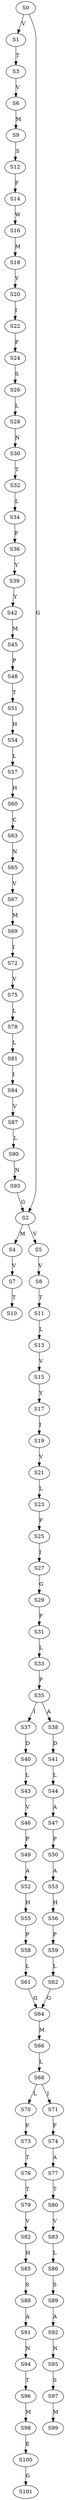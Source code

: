 strict digraph  {
	S0 -> S1 [ label = V ];
	S0 -> S2 [ label = G ];
	S1 -> S3 [ label = T ];
	S2 -> S4 [ label = M ];
	S2 -> S5 [ label = V ];
	S3 -> S6 [ label = V ];
	S4 -> S7 [ label = V ];
	S5 -> S8 [ label = V ];
	S6 -> S9 [ label = M ];
	S7 -> S10 [ label = T ];
	S8 -> S11 [ label = T ];
	S9 -> S12 [ label = S ];
	S11 -> S13 [ label = L ];
	S12 -> S14 [ label = F ];
	S13 -> S15 [ label = V ];
	S14 -> S16 [ label = W ];
	S15 -> S17 [ label = Y ];
	S16 -> S18 [ label = M ];
	S17 -> S19 [ label = I ];
	S18 -> S20 [ label = Y ];
	S19 -> S21 [ label = V ];
	S20 -> S22 [ label = I ];
	S21 -> S23 [ label = L ];
	S22 -> S24 [ label = F ];
	S23 -> S25 [ label = F ];
	S24 -> S26 [ label = S ];
	S25 -> S27 [ label = I ];
	S26 -> S28 [ label = L ];
	S27 -> S29 [ label = G ];
	S28 -> S30 [ label = N ];
	S29 -> S31 [ label = F ];
	S30 -> S32 [ label = T ];
	S31 -> S33 [ label = L ];
	S32 -> S34 [ label = L ];
	S33 -> S35 [ label = P ];
	S34 -> S36 [ label = F ];
	S35 -> S37 [ label = I ];
	S35 -> S38 [ label = A ];
	S36 -> S39 [ label = Y ];
	S37 -> S40 [ label = D ];
	S38 -> S41 [ label = D ];
	S39 -> S42 [ label = Y ];
	S40 -> S43 [ label = L ];
	S41 -> S44 [ label = L ];
	S42 -> S45 [ label = M ];
	S43 -> S46 [ label = V ];
	S44 -> S47 [ label = A ];
	S45 -> S48 [ label = P ];
	S46 -> S49 [ label = P ];
	S47 -> S50 [ label = P ];
	S48 -> S51 [ label = T ];
	S49 -> S52 [ label = A ];
	S50 -> S53 [ label = A ];
	S51 -> S54 [ label = H ];
	S52 -> S55 [ label = H ];
	S53 -> S56 [ label = H ];
	S54 -> S57 [ label = L ];
	S55 -> S58 [ label = P ];
	S56 -> S59 [ label = P ];
	S57 -> S60 [ label = H ];
	S58 -> S61 [ label = L ];
	S59 -> S62 [ label = L ];
	S60 -> S63 [ label = C ];
	S61 -> S64 [ label = G ];
	S62 -> S64 [ label = G ];
	S63 -> S65 [ label = N ];
	S64 -> S66 [ label = M ];
	S65 -> S67 [ label = V ];
	S66 -> S68 [ label = L ];
	S67 -> S69 [ label = M ];
	S68 -> S70 [ label = L ];
	S68 -> S71 [ label = I ];
	S69 -> S72 [ label = I ];
	S70 -> S73 [ label = F ];
	S71 -> S74 [ label = F ];
	S72 -> S75 [ label = V ];
	S73 -> S76 [ label = T ];
	S74 -> S77 [ label = A ];
	S75 -> S78 [ label = L ];
	S76 -> S79 [ label = T ];
	S77 -> S80 [ label = T ];
	S78 -> S81 [ label = L ];
	S79 -> S82 [ label = V ];
	S80 -> S83 [ label = V ];
	S81 -> S84 [ label = I ];
	S82 -> S85 [ label = H ];
	S83 -> S86 [ label = L ];
	S84 -> S87 [ label = V ];
	S85 -> S88 [ label = S ];
	S86 -> S89 [ label = S ];
	S87 -> S90 [ label = L ];
	S88 -> S91 [ label = A ];
	S89 -> S92 [ label = A ];
	S90 -> S93 [ label = N ];
	S91 -> S94 [ label = N ];
	S92 -> S95 [ label = N ];
	S93 -> S2 [ label = G ];
	S94 -> S96 [ label = T ];
	S95 -> S97 [ label = S ];
	S96 -> S98 [ label = M ];
	S97 -> S99 [ label = M ];
	S98 -> S100 [ label = E ];
	S100 -> S101 [ label = G ];
}
